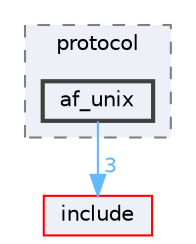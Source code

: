 digraph "src/nexilis/client/protocol/af_unix"
{
 // LATEX_PDF_SIZE
  bgcolor="transparent";
  edge [fontname=Helvetica,fontsize=10,labelfontname=Helvetica,labelfontsize=10];
  node [fontname=Helvetica,fontsize=10,shape=box,height=0.2,width=0.4];
  compound=true
  subgraph clusterdir_fc6bb8414fbc3b87806dd5184de8e95f {
    graph [ bgcolor="#edf0f7", pencolor="grey50", label="protocol", fontname=Helvetica,fontsize=10 style="filled,dashed", URL="dir_fc6bb8414fbc3b87806dd5184de8e95f.html",tooltip=""]
  dir_603bf49bb30ed94f70fe0a67eb1a4b29 [label="af_unix", fillcolor="#edf0f7", color="grey25", style="filled,bold", URL="dir_603bf49bb30ed94f70fe0a67eb1a4b29.html",tooltip=""];
  }
  dir_d44c64559bbebec7f509842c48db8b23 [label="include", fillcolor="#edf0f7", color="red", style="filled", URL="dir_d44c64559bbebec7f509842c48db8b23.html",tooltip=""];
  dir_603bf49bb30ed94f70fe0a67eb1a4b29->dir_d44c64559bbebec7f509842c48db8b23 [headlabel="3", labeldistance=1.5 headhref="dir_000006_000013.html" href="dir_000006_000013.html" color="steelblue1" fontcolor="steelblue1"];
}
